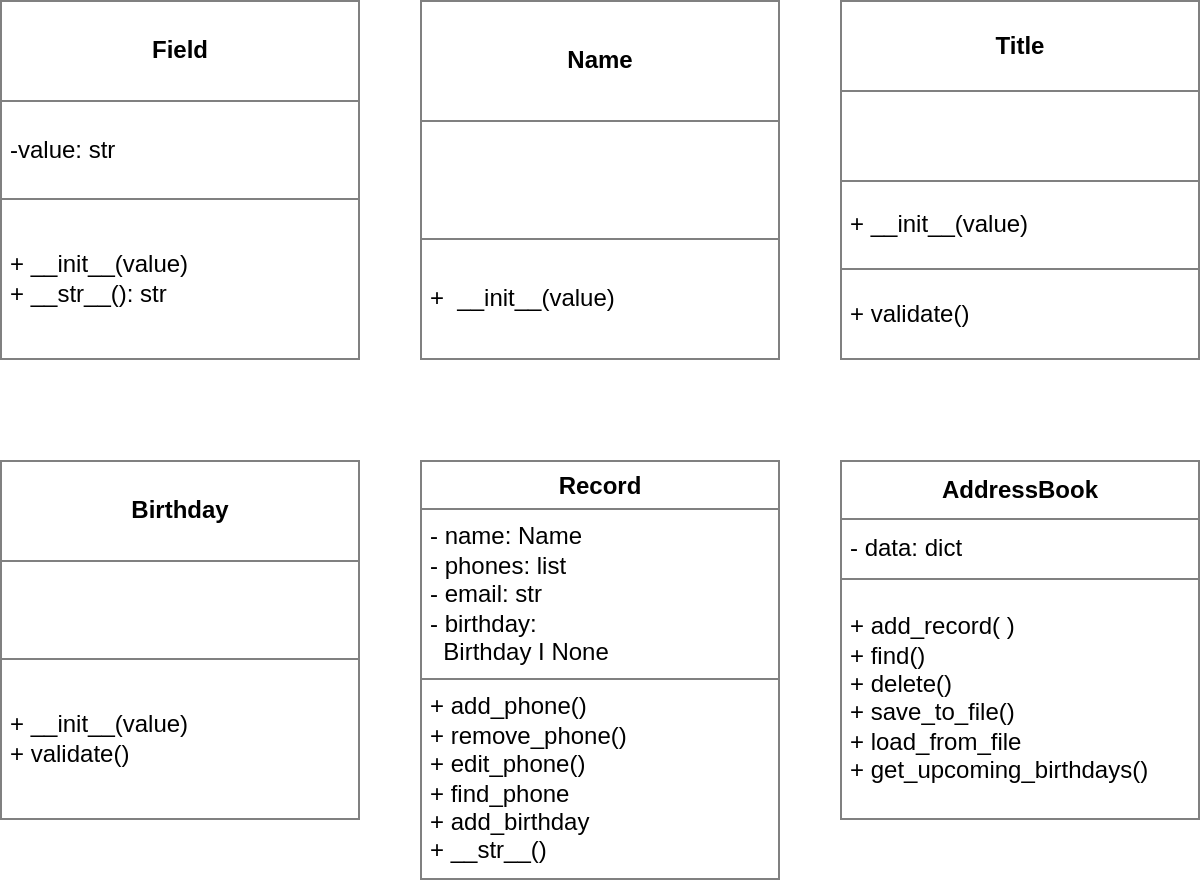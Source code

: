 <mxfile version="26.2.13">
  <diagram name="Сторінка-1" id="aWD3MYUs6PY6xLvXs6n8">
    <mxGraphModel dx="2068" dy="1137" grid="1" gridSize="10" guides="1" tooltips="1" connect="1" arrows="1" fold="1" page="1" pageScale="1" pageWidth="827" pageHeight="1169" math="0" shadow="0">
      <root>
        <mxCell id="0" />
        <mxCell id="1" parent="0" />
        <mxCell id="b2ETIqrCC-kc7FmVbEqZ-2" value="&lt;table border=&quot;1&quot; width=&quot;100%&quot; height=&quot;100%&quot; cellpadding=&quot;4&quot; style=&quot;width:100%;height:100%;border-collapse:collapse;&quot;&gt;&lt;tbody&gt;&lt;tr&gt;&lt;th align=&quot;center&quot;&gt;Field&lt;/th&gt;&lt;/tr&gt;&lt;tr&gt;&lt;td&gt;-value: str&lt;/td&gt;&lt;/tr&gt;&lt;tr&gt;&lt;td&gt;+ __init__(value)&lt;br&gt;+ __str__(): str&lt;/td&gt;&lt;/tr&gt;&lt;/tbody&gt;&lt;/table&gt;" style="text;html=1;whiteSpace=wrap;strokeColor=none;fillColor=none;overflow=fill;" vertex="1" parent="1">
          <mxGeometry x="40" y="200" width="180" height="180" as="geometry" />
        </mxCell>
        <mxCell id="b2ETIqrCC-kc7FmVbEqZ-3" value="&lt;table border=&quot;1&quot; width=&quot;100%&quot; height=&quot;100%&quot; cellpadding=&quot;4&quot; style=&quot;width:100%;height:100%;border-collapse:collapse;&quot;&gt;&lt;tbody&gt;&lt;tr&gt;&lt;th align=&quot;center&quot;&gt;Name&lt;br&gt;&lt;/th&gt;&lt;/tr&gt;&lt;tr&gt;&lt;td align=&quot;center&quot;&gt;&lt;br&gt;&lt;/td&gt;&lt;/tr&gt;&lt;tr&gt;&lt;td&gt;+&amp;nbsp; __init__(value)&lt;/td&gt;&lt;/tr&gt;&lt;/tbody&gt;&lt;/table&gt;" style="text;html=1;whiteSpace=wrap;strokeColor=none;fillColor=none;overflow=fill;" vertex="1" parent="1">
          <mxGeometry x="250" y="200" width="180" height="180" as="geometry" />
        </mxCell>
        <mxCell id="b2ETIqrCC-kc7FmVbEqZ-4" value="&lt;table border=&quot;1&quot; width=&quot;100%&quot; height=&quot;100%&quot; cellpadding=&quot;4&quot; style=&quot;width:100%;height:100%;border-collapse:collapse;&quot;&gt;&lt;tbody&gt;&lt;tr&gt;&lt;th align=&quot;center&quot;&gt;&lt;b&gt;Title&lt;/b&gt;&lt;/th&gt;&lt;/tr&gt;&lt;tr&gt;&lt;td align=&quot;center&quot;&gt;&lt;br&gt;&lt;/td&gt;&lt;/tr&gt;&lt;tr&gt;&lt;td&gt;+ __init__(value)&lt;/td&gt;&lt;/tr&gt;&lt;tr&gt;&lt;td&gt;+ validate()&lt;/td&gt;&lt;/tr&gt;&lt;/tbody&gt;&lt;/table&gt;" style="text;html=1;whiteSpace=wrap;strokeColor=none;fillColor=none;overflow=fill;" vertex="1" parent="1">
          <mxGeometry x="460" y="200" width="180" height="180" as="geometry" />
        </mxCell>
        <mxCell id="b2ETIqrCC-kc7FmVbEqZ-5" value="&lt;table border=&quot;1&quot; width=&quot;100%&quot; height=&quot;100%&quot; cellpadding=&quot;4&quot; style=&quot;width:100%;height:100%;border-collapse:collapse;&quot;&gt;&lt;tbody&gt;&lt;tr&gt;&lt;th align=&quot;center&quot;&gt;Birthday&lt;/th&gt;&lt;/tr&gt;&lt;tr&gt;&lt;td align=&quot;center&quot;&gt;&amp;nbsp;&lt;/td&gt;&lt;/tr&gt;&lt;tr&gt;&lt;td&gt;+ __init__(value)&lt;br&gt;+ validate()&lt;/td&gt;&lt;/tr&gt;&lt;/tbody&gt;&lt;/table&gt;" style="text;html=1;whiteSpace=wrap;strokeColor=none;fillColor=none;overflow=fill;" vertex="1" parent="1">
          <mxGeometry x="40" y="430" width="180" height="180" as="geometry" />
        </mxCell>
        <mxCell id="b2ETIqrCC-kc7FmVbEqZ-6" value="&lt;table border=&quot;1&quot; width=&quot;100%&quot; height=&quot;100%&quot; cellpadding=&quot;4&quot; style=&quot;width:100%;height:100%;border-collapse:collapse;&quot;&gt;&lt;tbody&gt;&lt;tr&gt;&lt;th align=&quot;center&quot;&gt;Record&lt;/th&gt;&lt;/tr&gt;&lt;tr&gt;&lt;td&gt;- name: Name&lt;br&gt;- phones: list&lt;br&gt;- email: str&lt;br&gt;- birthday:&lt;br&gt;&amp;nbsp; Birthday I None&lt;/td&gt;&lt;/tr&gt;&lt;tr&gt;&lt;td&gt;+ add_phone()&lt;br&gt;+ remove_phone()&lt;br&gt;+ edit_phone()&lt;br&gt;+ find_phone&lt;br&gt;+ add_birthday&lt;br&gt;+ __str__()&lt;/td&gt;&lt;/tr&gt;&lt;/tbody&gt;&lt;/table&gt;" style="text;html=1;whiteSpace=wrap;strokeColor=none;fillColor=none;overflow=fill;" vertex="1" parent="1">
          <mxGeometry x="250" y="430" width="180" height="210" as="geometry" />
        </mxCell>
        <mxCell id="b2ETIqrCC-kc7FmVbEqZ-7" value="&lt;table border=&quot;1&quot; width=&quot;100%&quot; height=&quot;100%&quot; cellpadding=&quot;4&quot; style=&quot;width:100%;height:100%;border-collapse:collapse;&quot;&gt;&lt;tbody&gt;&lt;tr&gt;&lt;th align=&quot;center&quot;&gt;&lt;b&gt;AddressBook&lt;/b&gt;&lt;/th&gt;&lt;/tr&gt;&lt;tr&gt;&lt;td&gt;- data: dict&lt;/td&gt;&lt;/tr&gt;&lt;tr&gt;&lt;td&gt;+ add_record( )&lt;br&gt;+ find()&lt;br&gt;+ delete()&lt;br&gt;+ save_to_file()&lt;br&gt;+ load_from_file&lt;br&gt;+ get_upcoming_birthdays()&lt;/td&gt;&lt;/tr&gt;&lt;/tbody&gt;&lt;/table&gt;" style="text;html=1;whiteSpace=wrap;strokeColor=none;fillColor=none;overflow=fill;" vertex="1" parent="1">
          <mxGeometry x="460" y="430" width="180" height="180" as="geometry" />
        </mxCell>
      </root>
    </mxGraphModel>
  </diagram>
</mxfile>
